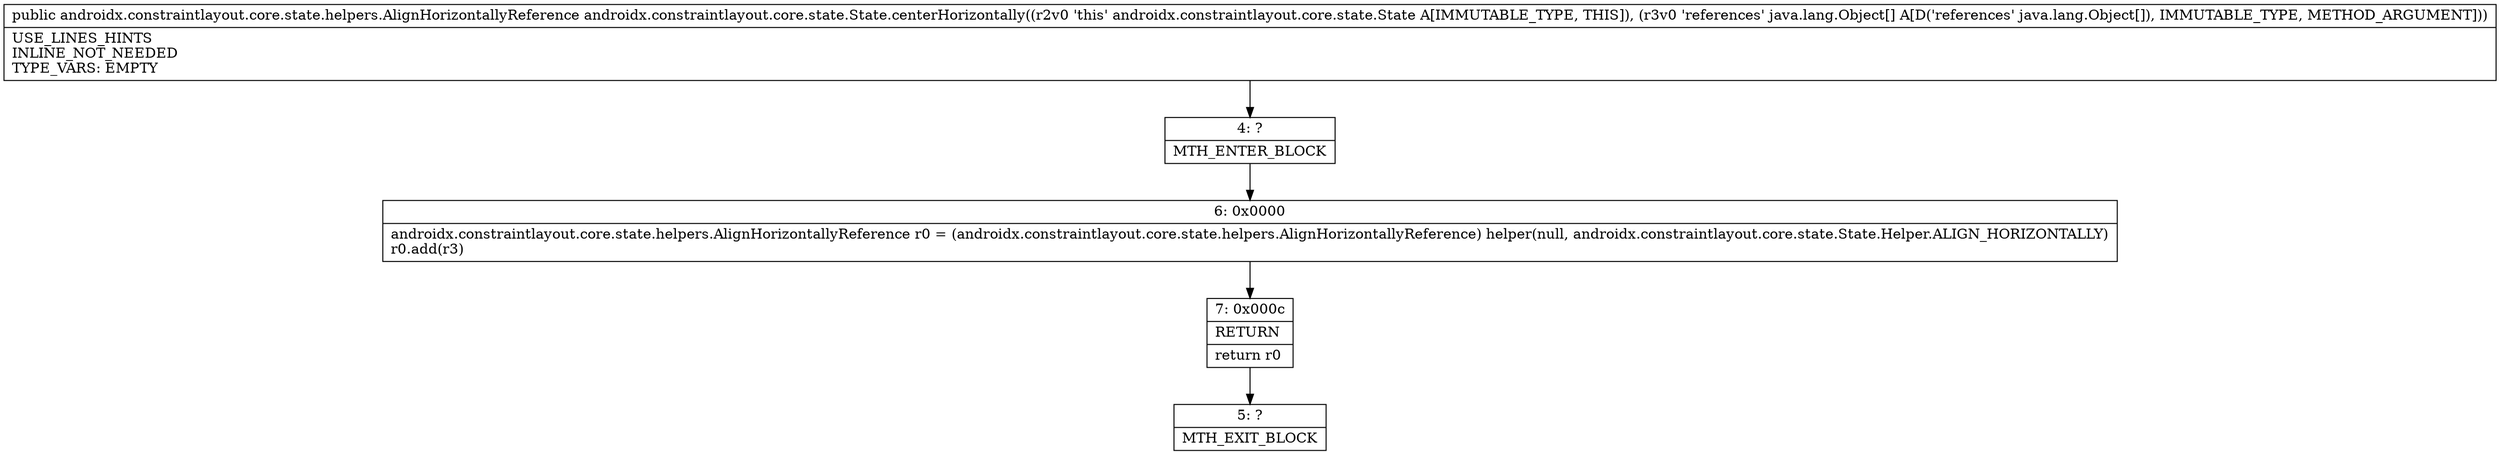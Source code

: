 digraph "CFG forandroidx.constraintlayout.core.state.State.centerHorizontally([Ljava\/lang\/Object;)Landroidx\/constraintlayout\/core\/state\/helpers\/AlignHorizontallyReference;" {
Node_4 [shape=record,label="{4\:\ ?|MTH_ENTER_BLOCK\l}"];
Node_6 [shape=record,label="{6\:\ 0x0000|androidx.constraintlayout.core.state.helpers.AlignHorizontallyReference r0 = (androidx.constraintlayout.core.state.helpers.AlignHorizontallyReference) helper(null, androidx.constraintlayout.core.state.State.Helper.ALIGN_HORIZONTALLY)\lr0.add(r3)\l}"];
Node_7 [shape=record,label="{7\:\ 0x000c|RETURN\l|return r0\l}"];
Node_5 [shape=record,label="{5\:\ ?|MTH_EXIT_BLOCK\l}"];
MethodNode[shape=record,label="{public androidx.constraintlayout.core.state.helpers.AlignHorizontallyReference androidx.constraintlayout.core.state.State.centerHorizontally((r2v0 'this' androidx.constraintlayout.core.state.State A[IMMUTABLE_TYPE, THIS]), (r3v0 'references' java.lang.Object[] A[D('references' java.lang.Object[]), IMMUTABLE_TYPE, METHOD_ARGUMENT]))  | USE_LINES_HINTS\lINLINE_NOT_NEEDED\lTYPE_VARS: EMPTY\l}"];
MethodNode -> Node_4;Node_4 -> Node_6;
Node_6 -> Node_7;
Node_7 -> Node_5;
}

